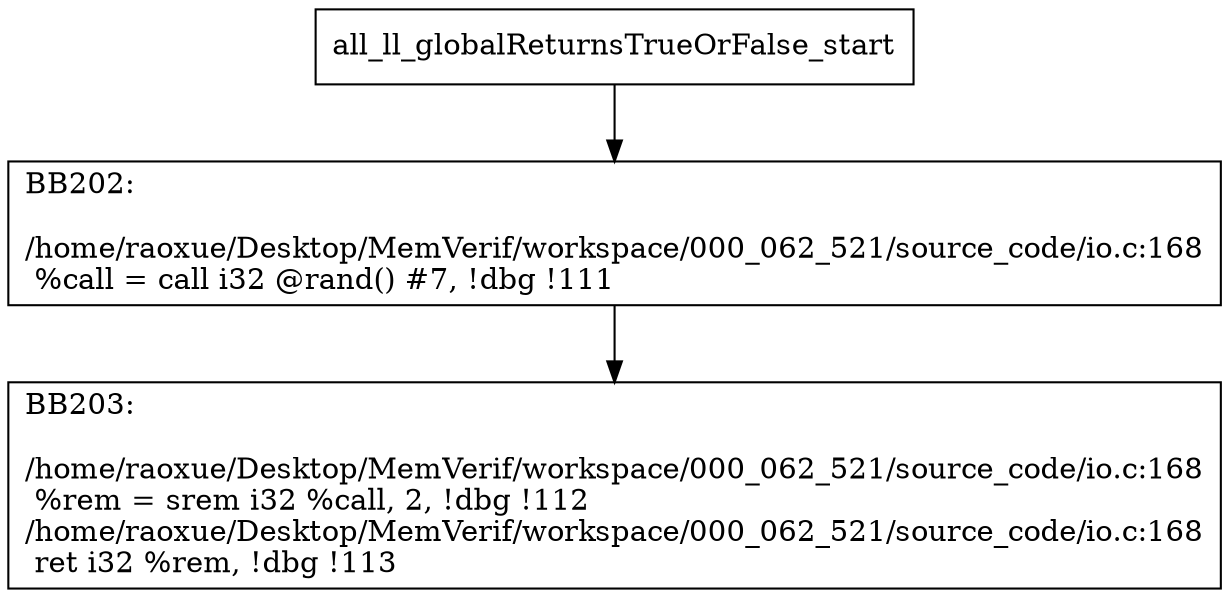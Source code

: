 digraph "CFG for'all_ll_globalReturnsTrueOrFalse' function" {
	BBall_ll_globalReturnsTrueOrFalse_start[shape=record,label="{all_ll_globalReturnsTrueOrFalse_start}"];
	BBall_ll_globalReturnsTrueOrFalse_start-> all_ll_globalReturnsTrueOrFalseBB202;
	all_ll_globalReturnsTrueOrFalseBB202 [shape=record, label="{BB202:\l\l/home/raoxue/Desktop/MemVerif/workspace/000_062_521/source_code/io.c:168\l
  %call = call i32 @rand() #7, !dbg !111\l
}"];
	all_ll_globalReturnsTrueOrFalseBB202-> all_ll_globalReturnsTrueOrFalseBB203;
	all_ll_globalReturnsTrueOrFalseBB203 [shape=record, label="{BB203:\l\l/home/raoxue/Desktop/MemVerif/workspace/000_062_521/source_code/io.c:168\l
  %rem = srem i32 %call, 2, !dbg !112\l
/home/raoxue/Desktop/MemVerif/workspace/000_062_521/source_code/io.c:168\l
  ret i32 %rem, !dbg !113\l
}"];
}
